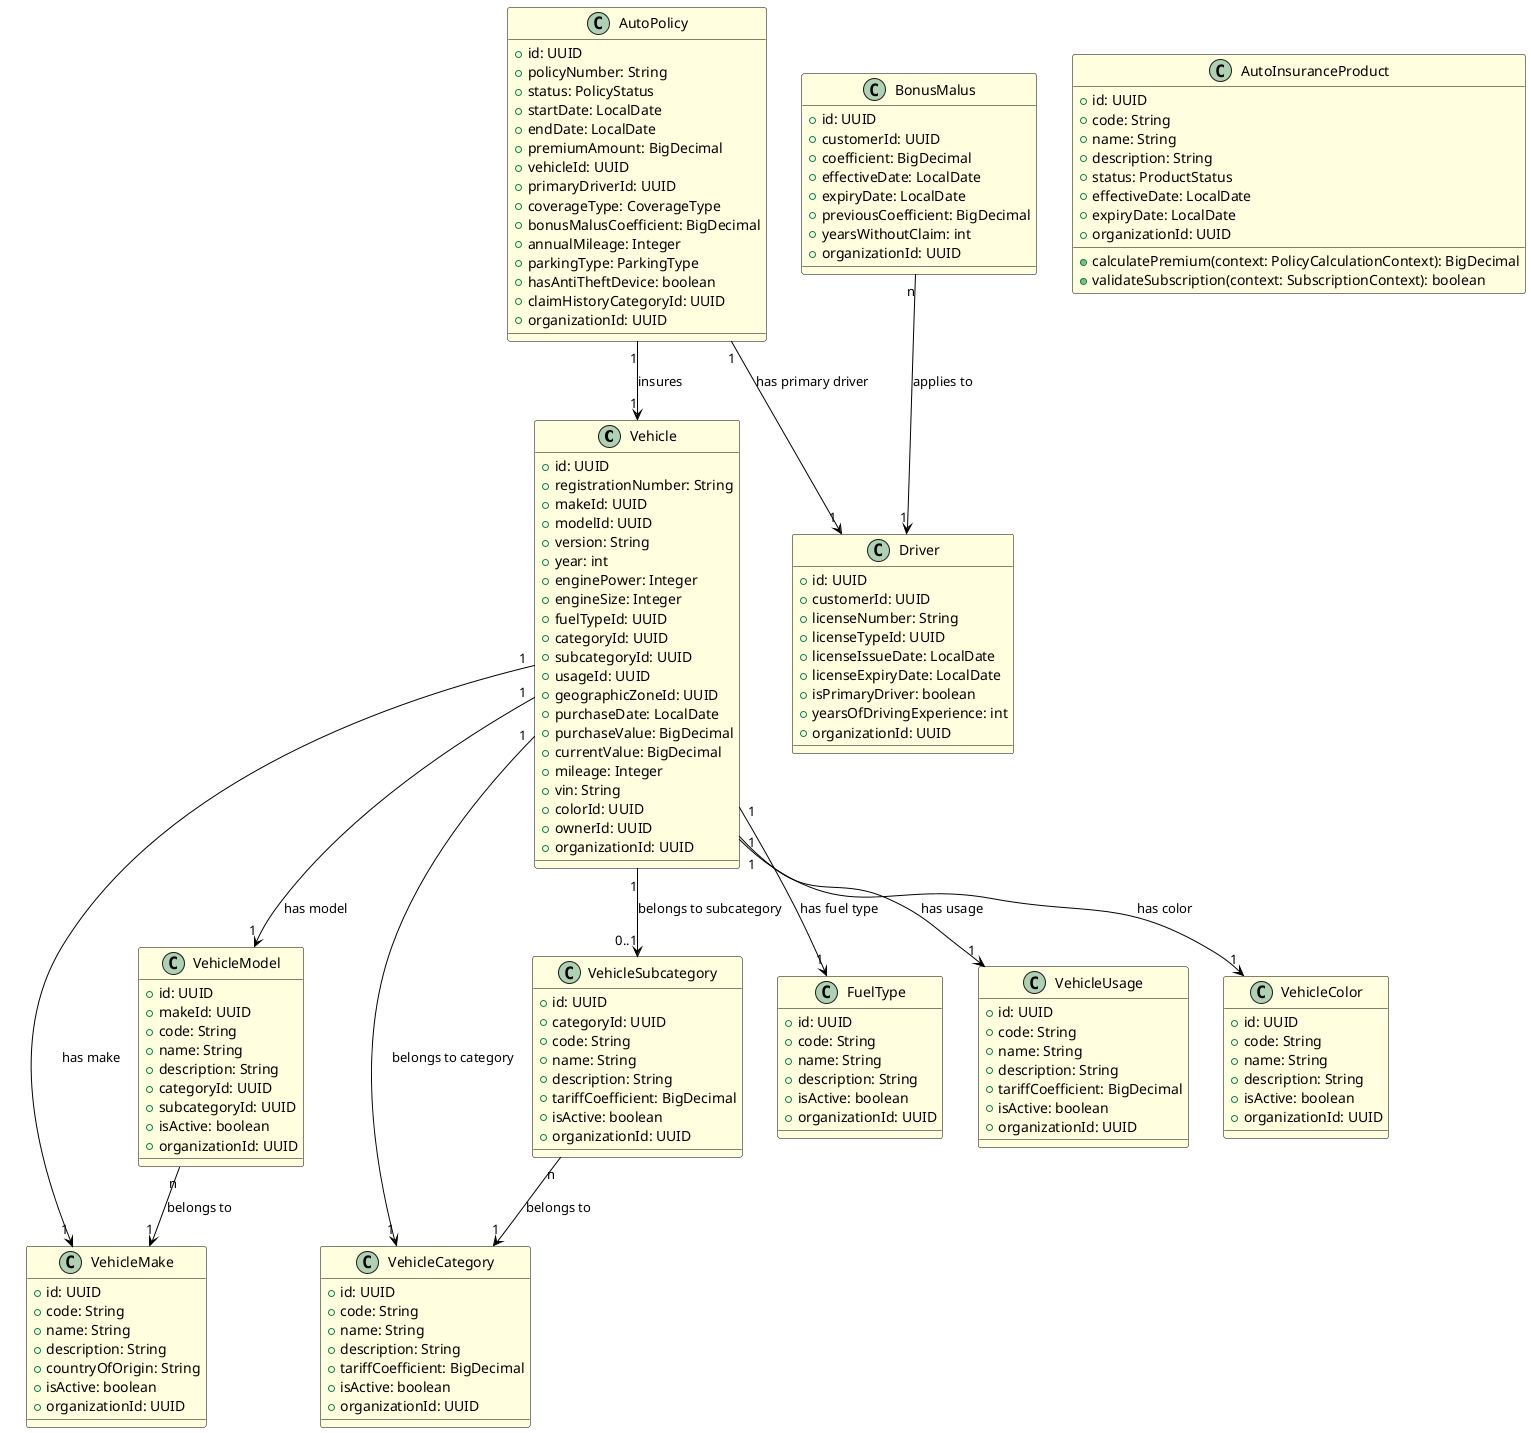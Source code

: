 @startuml Auto Module Domain Model

!define ENTITY class

skinparam class {
    BackgroundColor LightYellow
    BorderColor Black
    ArrowColor Black
}

ENTITY "Vehicle" as Vehicle {
    + id: UUID
    + registrationNumber: String
    + makeId: UUID
    + modelId: UUID
    + version: String
    + year: int
    + enginePower: Integer
    + engineSize: Integer
    + fuelTypeId: UUID
    + categoryId: UUID
    + subcategoryId: UUID
    + usageId: UUID
    + geographicZoneId: UUID
    + purchaseDate: LocalDate
    + purchaseValue: BigDecimal
    + currentValue: BigDecimal
    + mileage: Integer
    + vin: String
    + colorId: UUID
    + ownerId: UUID
    + organizationId: UUID
}

ENTITY "Driver" as Driver {
    + id: UUID
    + customerId: UUID
    + licenseNumber: String
    + licenseTypeId: UUID
    + licenseIssueDate: LocalDate
    + licenseExpiryDate: LocalDate
    + isPrimaryDriver: boolean
    + yearsOfDrivingExperience: int
    + organizationId: UUID
}

ENTITY "AutoPolicy" as AutoPolicy {
    + id: UUID
    + policyNumber: String
    + status: PolicyStatus
    + startDate: LocalDate
    + endDate: LocalDate
    + premiumAmount: BigDecimal
    + vehicleId: UUID
    + primaryDriverId: UUID
    + coverageType: CoverageType
    + bonusMalusCoefficient: BigDecimal
    + annualMileage: Integer
    + parkingType: ParkingType
    + hasAntiTheftDevice: boolean
    + claimHistoryCategoryId: UUID
    + organizationId: UUID
}

ENTITY "BonusMalus" as BonusMalus {
    + id: UUID
    + customerId: UUID
    + coefficient: BigDecimal
    + effectiveDate: LocalDate
    + expiryDate: LocalDate
    + previousCoefficient: BigDecimal
    + yearsWithoutClaim: int
    + organizationId: UUID
}

ENTITY "AutoInsuranceProduct" as AutoInsuranceProduct {
    + id: UUID
    + code: String
    + name: String
    + description: String
    + status: ProductStatus
    + effectiveDate: LocalDate
    + expiryDate: LocalDate
    + organizationId: UUID
    + calculatePremium(context: PolicyCalculationContext): BigDecimal
    + validateSubscription(context: SubscriptionContext): boolean
}

ENTITY "VehicleMake" as VehicleMake {
    + id: UUID
    + code: String
    + name: String
    + description: String
    + countryOfOrigin: String
    + isActive: boolean
    + organizationId: UUID
}

ENTITY "VehicleModel" as VehicleModel {
    + id: UUID
    + makeId: UUID
    + code: String
    + name: String
    + description: String
    + categoryId: UUID
    + subcategoryId: UUID
    + isActive: boolean
    + organizationId: UUID
}

ENTITY "VehicleCategory" as VehicleCategory {
    + id: UUID
    + code: String
    + name: String
    + description: String
    + tariffCoefficient: BigDecimal
    + isActive: boolean
    + organizationId: UUID
}

ENTITY "VehicleSubcategory" as VehicleSubcategory {
    + id: UUID
    + categoryId: UUID
    + code: String
    + name: String
    + description: String
    + tariffCoefficient: BigDecimal
    + isActive: boolean
    + organizationId: UUID
}

ENTITY "FuelType" as FuelType {
    + id: UUID
    + code: String
    + name: String
    + description: String
    + isActive: boolean
    + organizationId: UUID
}

ENTITY "VehicleUsage" as VehicleUsage {
    + id: UUID
    + code: String
    + name: String
    + description: String
    + tariffCoefficient: BigDecimal
    + isActive: boolean
    + organizationId: UUID
}

ENTITY "VehicleColor" as VehicleColor {
    + id: UUID
    + code: String
    + name: String
    + description: String
    + isActive: boolean
    + organizationId: UUID
}

' Relationships
AutoPolicy "1" --> "1" Vehicle : insures
AutoPolicy "1" --> "1" Driver : has primary driver
Vehicle "1" --> "1" VehicleMake : has make
Vehicle "1" --> "1" VehicleModel : has model
Vehicle "1" --> "1" VehicleCategory : belongs to category
Vehicle "1" --> "0..1" VehicleSubcategory : belongs to subcategory
Vehicle "1" --> "1" FuelType : has fuel type
Vehicle "1" --> "1" VehicleUsage : has usage
Vehicle "1" --> "1" VehicleColor : has color
VehicleModel "n" --> "1" VehicleMake : belongs to
VehicleSubcategory "n" --> "1" VehicleCategory : belongs to
BonusMalus "n" --> "1" Driver : applies to

@enduml

